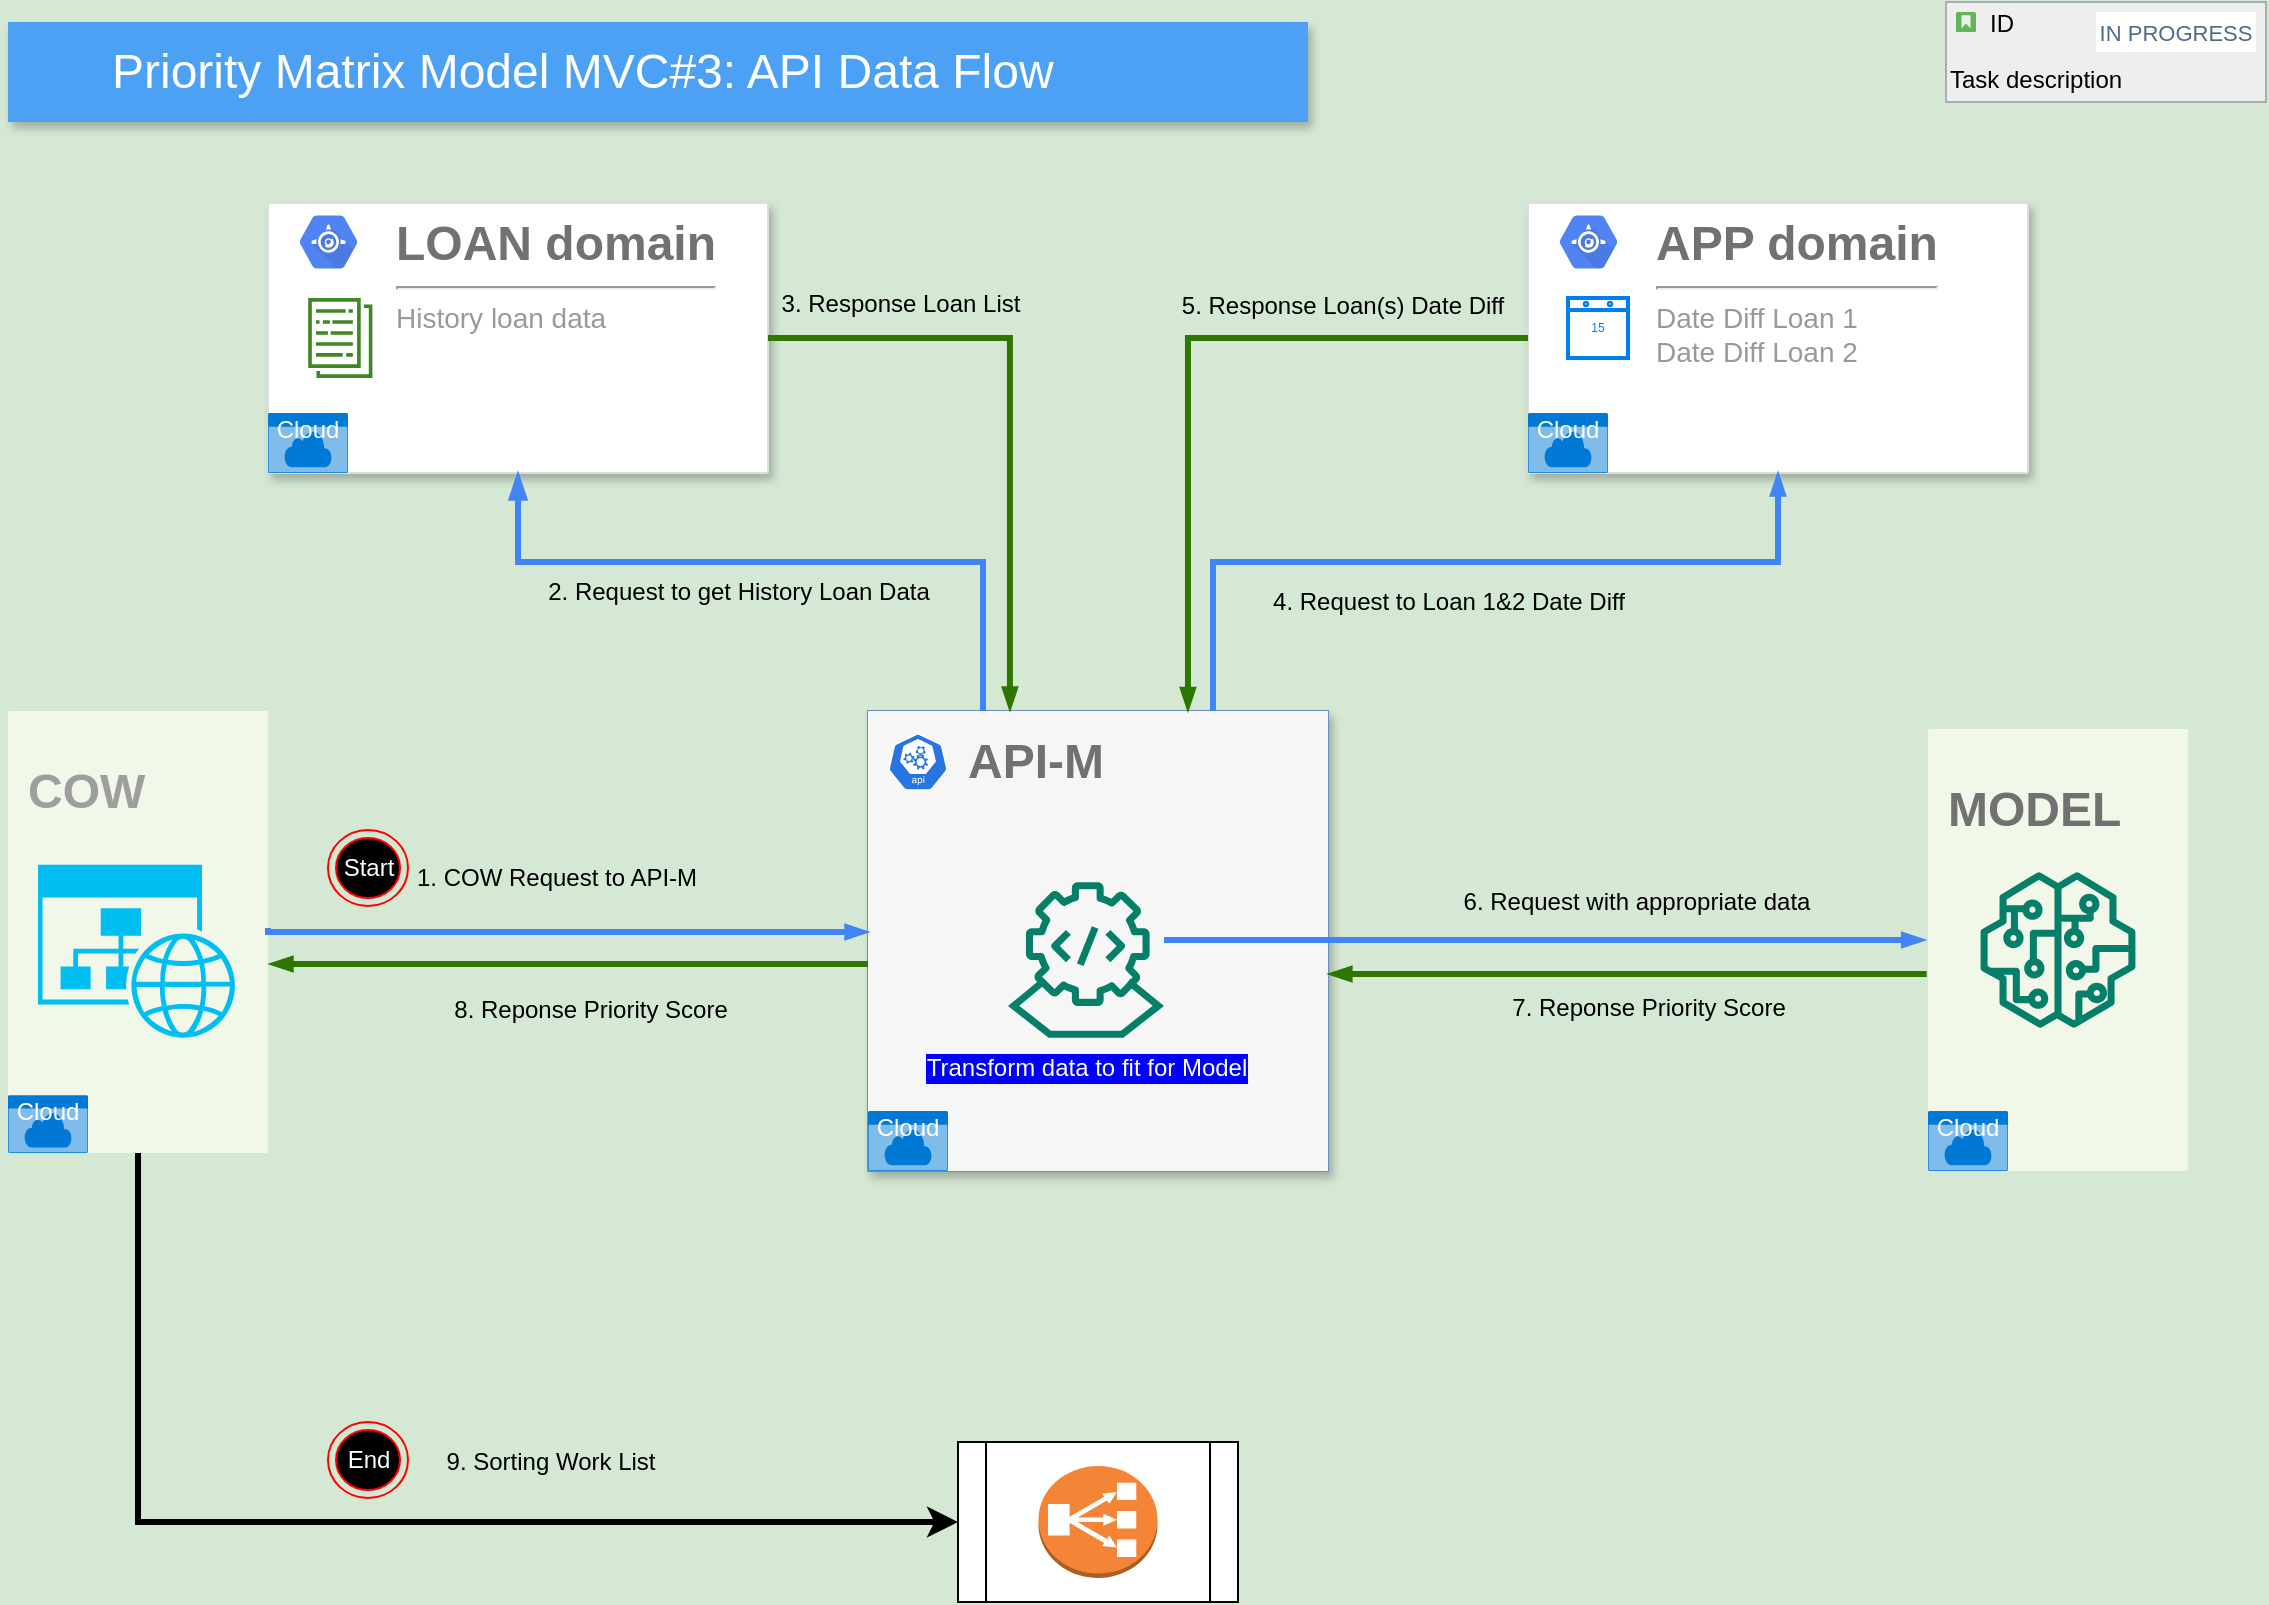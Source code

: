 <mxfile version="21.4.0" type="github">
  <diagram id="f106602c-feb2-e66a-4537-3a34d633f6aa" name="Page-1">
    <mxGraphModel dx="1949" dy="919" grid="1" gridSize="10" guides="1" tooltips="1" connect="1" arrows="1" fold="1" page="1" pageScale="1" pageWidth="1169" pageHeight="827" background="#D5E8D4" math="0" shadow="0">
      <root>
        <mxCell id="0" />
        <mxCell id="1" parent="0" />
        <mxCell id="818" value="&lt;font style=&quot;font-size: 24px;&quot;&gt;Priority Matrix Model MVC#3: API Data Flow&lt;/font&gt;" style="fillColor=#4DA1F5;strokeColor=none;shadow=1;gradientColor=none;fontSize=14;align=left;spacingLeft=50;fontColor=#ffffff;html=1;" parent="1" vertex="1">
          <mxGeometry x="40" y="10" width="650" height="50" as="geometry" />
        </mxCell>
        <mxCell id="991" value="" style="strokeColor=#dddddd;fillColor=#ffffff;shadow=1;strokeWidth=1;rounded=1;absoluteArcSize=1;arcSize=2;fontSize=11;fontColor=#9E9E9E;align=center;html=1;container=0;" parent="1" vertex="1">
          <mxGeometry x="170" y="100.5" width="250" height="135" as="geometry" />
        </mxCell>
        <mxCell id="AcqPu3Vye6vO09F_giCF-1003" value="" style="group;shadow=1;" parent="1" vertex="1" connectable="0">
          <mxGeometry x="40" y="354.5" width="130" height="221" as="geometry" />
        </mxCell>
        <mxCell id="AcqPu3Vye6vO09F_giCF-1007" value="" style="group" parent="AcqPu3Vye6vO09F_giCF-1003" vertex="1" connectable="0">
          <mxGeometry width="130" height="221" as="geometry" />
        </mxCell>
        <mxCell id="997" value="&lt;h2&gt;&lt;font style=&quot;font-size: 24px;&quot;&gt;COW&lt;/font&gt;&lt;/h2&gt;" style="rounded=1;absoluteArcSize=1;arcSize=2;html=1;strokeColor=none;gradientColor=none;shadow=0;dashed=0;fontSize=12;fontColor=#9E9E9E;align=left;verticalAlign=top;spacing=10;spacingTop=-4;fillColor=#F1F8E9;" parent="AcqPu3Vye6vO09F_giCF-1007" vertex="1">
          <mxGeometry width="130" height="221" as="geometry" />
        </mxCell>
        <mxCell id="AcqPu3Vye6vO09F_giCF-1001" value="" style="verticalLabelPosition=bottom;html=1;verticalAlign=top;align=center;strokeColor=none;fillColor=#00BEF2;shape=mxgraph.azure.website_generic;pointerEvents=1;" parent="AcqPu3Vye6vO09F_giCF-1007" vertex="1">
          <mxGeometry x="15" y="76.87" width="100" height="86.478" as="geometry" />
        </mxCell>
        <mxCell id="AcqPu3Vye6vO09F_giCF-1005" value="Cloud" style="html=1;whiteSpace=wrap;strokeColor=none;fillColor=#0079D6;labelPosition=center;verticalLabelPosition=middle;verticalAlign=top;align=center;fontSize=12;outlineConnect=0;spacingTop=-6;fontColor=#FFFFFF;sketch=0;shape=mxgraph.sitemap.cloud;" parent="AcqPu3Vye6vO09F_giCF-1007" vertex="1">
          <mxGeometry y="192.17" width="40" height="28.826" as="geometry" />
        </mxCell>
        <mxCell id="AcqPu3Vye6vO09F_giCF-1015" value="" style="group;shadow=1;" parent="1" vertex="1" connectable="0">
          <mxGeometry x="1000" y="363.5" width="130" height="221" as="geometry" />
        </mxCell>
        <mxCell id="AcqPu3Vye6vO09F_giCF-1010" value="&lt;h2&gt;&lt;b style=&quot;color: rgb(113, 113, 113);&quot;&gt;&lt;font style=&quot;font-size: 24px;&quot;&gt;MODEL&lt;/font&gt;&lt;/b&gt;&lt;br&gt;&lt;/h2&gt;" style="rounded=1;absoluteArcSize=1;arcSize=2;html=1;strokeColor=none;gradientColor=none;shadow=0;dashed=0;fontSize=12;fontColor=#9E9E9E;align=left;verticalAlign=top;spacing=10;spacingTop=-4;fillColor=#F1F8E9;" parent="AcqPu3Vye6vO09F_giCF-1015" vertex="1">
          <mxGeometry width="130" height="221" as="geometry" />
        </mxCell>
        <mxCell id="AcqPu3Vye6vO09F_giCF-1002" value="" style="sketch=0;outlineConnect=0;fontColor=#232F3E;gradientColor=none;fillColor=#067F68;strokeColor=none;dashed=0;verticalLabelPosition=bottom;verticalAlign=top;align=center;html=1;fontSize=12;fontStyle=0;aspect=fixed;pointerEvents=1;shape=mxgraph.aws4.sagemaker_model;" parent="AcqPu3Vye6vO09F_giCF-1015" vertex="1">
          <mxGeometry x="26" y="71.5" width="78" height="78" as="geometry" />
        </mxCell>
        <mxCell id="AcqPu3Vye6vO09F_giCF-1027" value="Cloud" style="html=1;whiteSpace=wrap;strokeColor=none;fillColor=#0079D6;labelPosition=center;verticalLabelPosition=middle;verticalAlign=top;align=center;fontSize=12;outlineConnect=0;spacingTop=-6;fontColor=#FFFFFF;sketch=0;shape=mxgraph.sitemap.cloud;" parent="AcqPu3Vye6vO09F_giCF-1015" vertex="1">
          <mxGeometry y="191" width="40" height="30" as="geometry" />
        </mxCell>
        <mxCell id="AcqPu3Vye6vO09F_giCF-1018" value="" style="group;labelBackgroundColor=none;fillColor=#dae8fc;strokeColor=#6c8ebf;shadow=1;rounded=0;" parent="1" vertex="1" connectable="0">
          <mxGeometry x="470" y="354.5" width="230" height="230" as="geometry" />
        </mxCell>
        <mxCell id="14" value="&lt;b&gt;&lt;font style=&quot;font-size: 24px;&quot;&gt;API-M&lt;/font&gt;&lt;/b&gt;" style="fillColor=#F6F6F6;strokeColor=none;shadow=0;gradientColor=none;fontSize=14;align=left;spacing=10;fontColor=#717171;9E9E9E;verticalAlign=top;spacingTop=-4;fontStyle=0;spacingLeft=40;html=1;" parent="AcqPu3Vye6vO09F_giCF-1018" vertex="1">
          <mxGeometry width="230" height="230" as="geometry" />
        </mxCell>
        <mxCell id="AcqPu3Vye6vO09F_giCF-1016" value="" style="sketch=0;html=1;dashed=0;whitespace=wrap;fillColor=#2875E2;strokeColor=#ffffff;points=[[0.005,0.63,0],[0.1,0.2,0],[0.9,0.2,0],[0.5,0,0],[0.995,0.63,0],[0.72,0.99,0],[0.5,1,0],[0.28,0.99,0]];verticalLabelPosition=bottom;align=center;verticalAlign=top;shape=mxgraph.kubernetes.icon;prIcon=api" parent="AcqPu3Vye6vO09F_giCF-1018" vertex="1">
          <mxGeometry x="10" y="5.5" width="30" height="40" as="geometry" />
        </mxCell>
        <mxCell id="AcqPu3Vye6vO09F_giCF-1017" value="Cloud" style="html=1;whiteSpace=wrap;strokeColor=none;fillColor=#0079D6;labelPosition=center;verticalLabelPosition=middle;verticalAlign=top;align=center;fontSize=12;outlineConnect=0;spacingTop=-6;fontColor=#FFFFFF;sketch=0;shape=mxgraph.sitemap.cloud;" parent="AcqPu3Vye6vO09F_giCF-1018" vertex="1">
          <mxGeometry y="200" width="40" height="30" as="geometry" />
        </mxCell>
        <mxCell id="AcqPu3Vye6vO09F_giCF-1046" value="" style="sketch=0;outlineConnect=0;fontColor=#232F3E;gradientColor=none;fillColor=#067F68;strokeColor=none;dashed=0;verticalLabelPosition=bottom;verticalAlign=top;align=center;html=1;fontSize=12;fontStyle=0;aspect=fixed;shape=mxgraph.aws4.mainframe_modernization_compiler;" parent="AcqPu3Vye6vO09F_giCF-1018" vertex="1">
          <mxGeometry x="70" y="85.5" width="78" height="78" as="geometry" />
        </mxCell>
        <mxCell id="AcqPu3Vye6vO09F_giCF-1050" value="&lt;span style=&quot;&quot;&gt;Transform data to fit for Model&lt;/span&gt;" style="text;html=1;strokeColor=none;fillColor=none;align=center;verticalAlign=middle;whiteSpace=wrap;rounded=0;fontColor=#FFFFFF;labelBackgroundColor=#0000FF;" parent="AcqPu3Vye6vO09F_giCF-1018" vertex="1">
          <mxGeometry x="16.5" y="163.5" width="185" height="30" as="geometry" />
        </mxCell>
        <mxCell id="AcqPu3Vye6vO09F_giCF-1021" style="edgeStyle=elbowEdgeStyle;rounded=0;elbow=vertical;html=1;labelBackgroundColor=none;startFill=1;endArrow=blockThin;endFill=1;jettySize=auto;orthogonalLoop=1;strokeColor=#4284F3;strokeWidth=3;fontSize=12;fontColor=#000000;align=left;dashed=0;exitX=0.25;exitY=0;exitDx=0;exitDy=0;entryX=0.5;entryY=1;entryDx=0;entryDy=0;" parent="1" source="14" target="991" edge="1">
          <mxGeometry relative="1" as="geometry">
            <mxPoint x="180" y="420" as="sourcePoint" />
            <mxPoint x="480" y="422" as="targetPoint" />
            <Array as="points">
              <mxPoint x="440" y="280" />
              <mxPoint x="485" y="360" />
              <mxPoint x="325" y="372" />
              <mxPoint x="315" y="412" />
              <mxPoint x="315" y="362" />
            </Array>
          </mxGeometry>
        </mxCell>
        <mxCell id="AcqPu3Vye6vO09F_giCF-1056" value="&lt;font style=&quot;font-size: 12px;&quot;&gt;2. Request to get History Loan Data&lt;/font&gt;" style="edgeLabel;html=1;align=center;verticalAlign=middle;resizable=0;points=[];fontSize=12;labelBackgroundColor=none;" parent="AcqPu3Vye6vO09F_giCF-1021" vertex="1" connectable="0">
          <mxGeometry x="-0.034" y="-2" relative="1" as="geometry">
            <mxPoint x="-27" y="17" as="offset" />
          </mxGeometry>
        </mxCell>
        <mxCell id="AcqPu3Vye6vO09F_giCF-1023" value="" style="sketch=0;outlineConnect=0;fontColor=#232F3E;gradientColor=none;fillColor=#3F8624;strokeColor=none;dashed=0;verticalLabelPosition=bottom;verticalAlign=top;align=center;html=1;fontSize=12;fontStyle=0;aspect=fixed;pointerEvents=1;shape=mxgraph.aws4.data_set;" parent="1" vertex="1">
          <mxGeometry x="190" y="148" width="32.31" height="40" as="geometry" />
        </mxCell>
        <mxCell id="992" value="&lt;b style=&quot;color: rgb(113, 113, 113); font-size: 14px;&quot;&gt;&lt;font style=&quot;font-size: 24px;&quot;&gt;LOAN domain&lt;/font&gt;&lt;/b&gt;&lt;br&gt;&lt;hr&gt;&lt;font style=&quot;font-size: 14px;&quot;&gt;History loan data&lt;/font&gt;" style="dashed=0;connectable=1;html=1;fillColor=#5184F3;strokeColor=none;shape=mxgraph.gcp2.hexIcon;prIcon=app_engine;part=1;labelPosition=right;verticalLabelPosition=middle;align=left;verticalAlign=top;spacingLeft=5;fontColor=#999999;fontSize=12;spacingTop=-8;movable=1;resizable=1;rotatable=1;deletable=1;editable=1;locked=0;" parent="1" vertex="1">
          <mxGeometry x="178.31" y="100.5" width="44" height="39" as="geometry">
            <mxPoint x="5" y="7" as="offset" />
          </mxGeometry>
        </mxCell>
        <mxCell id="AcqPu3Vye6vO09F_giCF-1026" value="Cloud" style="html=1;whiteSpace=wrap;strokeColor=none;fillColor=#0079D6;labelPosition=center;verticalLabelPosition=middle;verticalAlign=top;align=center;fontSize=12;outlineConnect=0;spacingTop=-6;fontColor=#FFFFFF;sketch=0;shape=mxgraph.sitemap.cloud;" parent="1" vertex="1">
          <mxGeometry x="170" y="205.5" width="40" height="30" as="geometry" />
        </mxCell>
        <mxCell id="AcqPu3Vye6vO09F_giCF-1029" value="" style="strokeColor=#dddddd;fillColor=#ffffff;shadow=1;strokeWidth=1;rounded=1;absoluteArcSize=1;arcSize=2;fontSize=11;fontColor=#9E9E9E;align=center;html=1;container=0;" parent="1" vertex="1">
          <mxGeometry x="800" y="100.5" width="250" height="135" as="geometry" />
        </mxCell>
        <mxCell id="AcqPu3Vye6vO09F_giCF-1031" value="&lt;b style=&quot;color: rgb(113, 113, 113); font-size: 14px;&quot;&gt;&lt;font style=&quot;font-size: 24px;&quot;&gt;APP domain&lt;/font&gt;&lt;/b&gt;&lt;br&gt;&lt;hr&gt;&lt;font style=&quot;font-size: 14px;&quot;&gt;Date Diff Loan 1&lt;br&gt;Date Diff Loan 2&lt;br&gt;&lt;/font&gt;" style="dashed=0;connectable=1;html=1;fillColor=#5184F3;strokeColor=none;shape=mxgraph.gcp2.hexIcon;prIcon=app_engine;part=1;labelPosition=right;verticalLabelPosition=middle;align=left;verticalAlign=top;spacingLeft=5;fontColor=#999999;fontSize=12;spacingTop=-8;movable=1;resizable=1;rotatable=1;deletable=1;editable=1;locked=0;" parent="1" vertex="1">
          <mxGeometry x="808.31" y="100.5" width="44" height="39" as="geometry">
            <mxPoint x="5" y="7" as="offset" />
          </mxGeometry>
        </mxCell>
        <mxCell id="AcqPu3Vye6vO09F_giCF-1032" value="Cloud" style="html=1;whiteSpace=wrap;strokeColor=none;fillColor=#0079D6;labelPosition=center;verticalLabelPosition=middle;verticalAlign=top;align=center;fontSize=12;outlineConnect=0;spacingTop=-6;fontColor=#FFFFFF;sketch=0;shape=mxgraph.sitemap.cloud;" parent="1" vertex="1">
          <mxGeometry x="800" y="205.5" width="40" height="30" as="geometry" />
        </mxCell>
        <mxCell id="AcqPu3Vye6vO09F_giCF-1033" value="" style="html=1;verticalLabelPosition=bottom;align=center;labelBackgroundColor=#ffffff;verticalAlign=top;strokeWidth=2;strokeColor=#0080F0;shadow=0;dashed=0;shape=mxgraph.ios7.icons.calendar;" parent="1" vertex="1">
          <mxGeometry x="820" y="148" width="30" height="30" as="geometry" />
        </mxCell>
        <mxCell id="AcqPu3Vye6vO09F_giCF-1034" style="edgeStyle=elbowEdgeStyle;rounded=0;elbow=vertical;html=1;labelBackgroundColor=none;startFill=1;startSize=4;endArrow=blockThin;endFill=1;endSize=4;jettySize=auto;orthogonalLoop=1;strokeColor=#4284F3;strokeWidth=3;fontSize=12;fontColor=#000000;align=left;dashed=0;entryX=0.5;entryY=1;entryDx=0;entryDy=0;exitX=0.75;exitY=0;exitDx=0;exitDy=0;" parent="1" source="14" target="AcqPu3Vye6vO09F_giCF-1029" edge="1">
          <mxGeometry relative="1" as="geometry">
            <mxPoint x="643" y="360" as="sourcePoint" />
            <mxPoint x="740" y="130" as="targetPoint" />
            <Array as="points">
              <mxPoint x="780" y="280" />
              <mxPoint x="495" y="370" />
              <mxPoint x="335" y="382" />
              <mxPoint x="325" y="422" />
              <mxPoint x="325" y="372" />
            </Array>
          </mxGeometry>
        </mxCell>
        <mxCell id="AcqPu3Vye6vO09F_giCF-1035" value="&lt;font style=&quot;font-size: 12px;&quot;&gt;4. Request to Loan 1&amp;amp;2 Date Diff&lt;/font&gt;" style="edgeLabel;html=1;align=center;verticalAlign=middle;resizable=0;points=[];fontSize=12;labelBackgroundColor=none;" parent="AcqPu3Vye6vO09F_giCF-1034" vertex="1" connectable="0">
          <mxGeometry x="-0.034" y="-2" relative="1" as="geometry">
            <mxPoint x="-2" y="18" as="offset" />
          </mxGeometry>
        </mxCell>
        <mxCell id="AcqPu3Vye6vO09F_giCF-1038" style="edgeStyle=elbowEdgeStyle;rounded=0;elbow=vertical;html=1;labelBackgroundColor=none;startFill=1;startSize=4;endArrow=blockThin;endFill=1;endSize=4;jettySize=auto;orthogonalLoop=1;strokeColor=#2D7600;strokeWidth=3;fontSize=12;fontColor=#000000;align=left;dashed=0;entryX=0.626;entryY=-0.001;entryDx=0;entryDy=0;fillColor=#60a917;entryPerimeter=0;exitX=0;exitY=0.5;exitDx=0;exitDy=0;" parent="1" source="AcqPu3Vye6vO09F_giCF-1029" edge="1">
          <mxGeometry relative="1" as="geometry">
            <mxPoint x="816" y="168" as="sourcePoint" />
            <mxPoint x="629.98" y="354.27" as="targetPoint" />
            <Array as="points">
              <mxPoint x="706" y="168" />
              <mxPoint x="521" y="380" />
              <mxPoint x="361" y="392" />
              <mxPoint x="351" y="432" />
              <mxPoint x="351" y="382" />
            </Array>
          </mxGeometry>
        </mxCell>
        <mxCell id="AcqPu3Vye6vO09F_giCF-1039" value="&lt;font style=&quot;font-size: 12px;&quot;&gt;5. Response Loan(s) Date Diff&lt;/font&gt;" style="edgeLabel;html=1;align=center;verticalAlign=middle;resizable=0;points=[];fontSize=12;labelBackgroundColor=none;" parent="AcqPu3Vye6vO09F_giCF-1038" vertex="1" connectable="0">
          <mxGeometry x="-0.034" y="-2" relative="1" as="geometry">
            <mxPoint x="79" y="-18" as="offset" />
          </mxGeometry>
        </mxCell>
        <mxCell id="AcqPu3Vye6vO09F_giCF-1040" style="edgeStyle=elbowEdgeStyle;rounded=0;elbow=vertical;html=1;labelBackgroundColor=none;startFill=1;startSize=4;endArrow=blockThin;endFill=1;endSize=4;jettySize=auto;orthogonalLoop=1;strokeColor=#4284F3;strokeWidth=3;fontSize=12;fontColor=#000000;align=left;dashed=0;exitX=1;exitY=0.25;exitDx=0;exitDy=0;entryX=0;entryY=0.259;entryDx=0;entryDy=0;entryPerimeter=0;" parent="1" edge="1">
          <mxGeometry relative="1" as="geometry">
            <mxPoint x="170" y="463" as="sourcePoint" />
            <mxPoint x="470" y="465.07" as="targetPoint" />
            <Array as="points">
              <mxPoint x="215" y="465" />
              <mxPoint x="475" y="403" />
              <mxPoint x="315" y="415" />
              <mxPoint x="305" y="455" />
              <mxPoint x="305" y="405" />
            </Array>
          </mxGeometry>
        </mxCell>
        <mxCell id="AcqPu3Vye6vO09F_giCF-1055" value="&lt;font style=&quot;font-size: 12px;&quot;&gt;1. COW Request to API-M&lt;/font&gt;" style="edgeLabel;html=1;align=center;verticalAlign=middle;resizable=0;points=[];fontSize=12;labelBackgroundColor=none;" parent="AcqPu3Vye6vO09F_giCF-1040" vertex="1" connectable="0">
          <mxGeometry x="-0.034" y="-2" relative="1" as="geometry">
            <mxPoint y="-29" as="offset" />
          </mxGeometry>
        </mxCell>
        <mxCell id="AcqPu3Vye6vO09F_giCF-1042" style="edgeStyle=elbowEdgeStyle;rounded=0;elbow=vertical;html=1;labelBackgroundColor=none;startFill=1;startSize=4;endArrow=blockThin;endFill=1;endSize=4;jettySize=auto;orthogonalLoop=1;strokeColor=#2D7600;strokeWidth=3;fontSize=12;fontColor=#000000;align=left;dashed=0;entryX=0.452;entryY=-0.002;entryDx=0;entryDy=0;fillColor=#60a917;entryPerimeter=0;" parent="1" edge="1">
          <mxGeometry relative="1" as="geometry">
            <mxPoint x="420" y="168" as="sourcePoint" />
            <mxPoint x="540.96" y="354.04" as="targetPoint" />
            <Array as="points">
              <mxPoint x="467" y="168" />
              <mxPoint x="457" y="130" />
              <mxPoint x="462" y="350" />
              <mxPoint x="302" y="362" />
              <mxPoint x="292" y="402" />
              <mxPoint x="292" y="352" />
            </Array>
          </mxGeometry>
        </mxCell>
        <mxCell id="AcqPu3Vye6vO09F_giCF-1043" value="&lt;font style=&quot;font-size: 12px;&quot;&gt;3. Response Loan List&lt;/font&gt;" style="edgeLabel;html=1;align=center;verticalAlign=middle;resizable=0;points=[];fontSize=12;labelBackgroundColor=none;" parent="AcqPu3Vye6vO09F_giCF-1042" vertex="1" connectable="0">
          <mxGeometry x="-0.034" y="-2" relative="1" as="geometry">
            <mxPoint x="-53" y="-45" as="offset" />
          </mxGeometry>
        </mxCell>
        <mxCell id="AcqPu3Vye6vO09F_giCF-1051" style="edgeStyle=elbowEdgeStyle;rounded=0;elbow=vertical;html=1;labelBackgroundColor=none;startFill=1;startSize=4;endArrow=blockThin;endFill=1;endSize=4;jettySize=auto;orthogonalLoop=1;strokeColor=#4284F3;strokeWidth=3;fontSize=12;fontColor=#000000;align=left;dashed=0;entryX=-0.013;entryY=0.254;entryDx=0;entryDy=0;entryPerimeter=0;" parent="1" source="AcqPu3Vye6vO09F_giCF-1046" edge="1">
          <mxGeometry relative="1" as="geometry">
            <mxPoint x="579" y="497.14" as="sourcePoint" />
            <mxPoint x="998.31" y="468.634" as="targetPoint" />
            <Array as="points">
              <mxPoint x="790" y="469" />
              <mxPoint x="505" y="429" />
              <mxPoint x="345" y="441" />
              <mxPoint x="335" y="481" />
              <mxPoint x="335" y="431" />
            </Array>
          </mxGeometry>
        </mxCell>
        <mxCell id="AcqPu3Vye6vO09F_giCF-1052" value="&lt;font style=&quot;font-size: 12px;&quot;&gt;6. Request with appropriate data&lt;/font&gt;" style="edgeLabel;html=1;align=center;verticalAlign=middle;resizable=0;points=[];fontSize=12;labelBackgroundColor=none;" parent="AcqPu3Vye6vO09F_giCF-1051" vertex="1" connectable="0">
          <mxGeometry x="-0.034" y="-2" relative="1" as="geometry">
            <mxPoint x="52" y="-21" as="offset" />
          </mxGeometry>
        </mxCell>
        <mxCell id="AcqPu3Vye6vO09F_giCF-1053" style="edgeStyle=elbowEdgeStyle;rounded=0;elbow=vertical;html=1;labelBackgroundColor=none;startFill=1;startSize=4;endArrow=blockThin;endFill=1;endSize=4;jettySize=auto;orthogonalLoop=1;strokeColor=#2D7600;strokeWidth=3;fontSize=12;fontColor=#000000;align=left;dashed=0;entryX=1.002;entryY=0.703;entryDx=0;entryDy=0;fillColor=#60a917;entryPerimeter=0;exitX=-0.005;exitY=0.69;exitDx=0;exitDy=0;exitPerimeter=0;" parent="1" edge="1">
          <mxGeometry relative="1" as="geometry">
            <mxPoint x="999.35" y="485.99" as="sourcePoint" />
            <mxPoint x="700.46" y="486.19" as="targetPoint" />
            <Array as="points">
              <mxPoint x="840" y="486" />
              <mxPoint x="641" y="692" />
              <mxPoint x="481" y="704" />
              <mxPoint x="471" y="744" />
              <mxPoint x="471" y="694" />
            </Array>
          </mxGeometry>
        </mxCell>
        <mxCell id="AcqPu3Vye6vO09F_giCF-1054" value="&lt;font style=&quot;font-size: 12px;&quot;&gt;7. Reponse Priority Score&lt;/font&gt;" style="edgeLabel;html=1;align=center;verticalAlign=middle;resizable=0;points=[];fontSize=12;labelBackgroundColor=none;" parent="AcqPu3Vye6vO09F_giCF-1053" vertex="1" connectable="0">
          <mxGeometry x="-0.034" y="-2" relative="1" as="geometry">
            <mxPoint x="5" y="19" as="offset" />
          </mxGeometry>
        </mxCell>
        <mxCell id="AcqPu3Vye6vO09F_giCF-1057" style="edgeStyle=elbowEdgeStyle;rounded=0;elbow=vertical;html=1;labelBackgroundColor=none;startFill=1;startSize=4;endArrow=blockThin;endFill=1;endSize=4;jettySize=auto;orthogonalLoop=1;strokeColor=#2D7600;strokeWidth=3;fontSize=12;fontColor=#000000;align=left;dashed=0;entryX=1.002;entryY=0.703;entryDx=0;entryDy=0;fillColor=#60a917;entryPerimeter=0;exitX=-0.005;exitY=0.69;exitDx=0;exitDy=0;exitPerimeter=0;" parent="1" edge="1">
          <mxGeometry relative="1" as="geometry">
            <mxPoint x="470" y="481" as="sourcePoint" />
            <mxPoint x="171" y="481" as="targetPoint" />
            <Array as="points">
              <mxPoint x="311" y="481" />
              <mxPoint x="112" y="687" />
              <mxPoint x="-48" y="699" />
              <mxPoint x="-58" y="739" />
              <mxPoint x="-58" y="689" />
            </Array>
          </mxGeometry>
        </mxCell>
        <mxCell id="AcqPu3Vye6vO09F_giCF-1058" value="&lt;font style=&quot;font-size: 12px;&quot;&gt;8. Reponse Priority Score&lt;/font&gt;" style="edgeLabel;html=1;align=center;verticalAlign=middle;resizable=0;points=[];fontSize=12;labelBackgroundColor=none;" parent="AcqPu3Vye6vO09F_giCF-1057" vertex="1" connectable="0">
          <mxGeometry x="-0.034" y="-2" relative="1" as="geometry">
            <mxPoint x="5" y="25" as="offset" />
          </mxGeometry>
        </mxCell>
        <mxCell id="AcqPu3Vye6vO09F_giCF-1059" value="" style="shape=process;whiteSpace=wrap;html=1;backgroundOutline=1;" parent="1" vertex="1">
          <mxGeometry x="515" y="720" width="140" height="80" as="geometry" />
        </mxCell>
        <mxCell id="AcqPu3Vye6vO09F_giCF-1060" value="9. Sorting Work List" style="edgeStyle=orthogonalEdgeStyle;rounded=0;orthogonalLoop=1;jettySize=auto;html=1;fontSize=12;strokeWidth=3;labelBackgroundColor=none;" parent="1" source="997" target="AcqPu3Vye6vO09F_giCF-1059" edge="1">
          <mxGeometry x="0.31" y="30" relative="1" as="geometry">
            <Array as="points">
              <mxPoint x="105" y="760" />
            </Array>
            <mxPoint x="1" as="offset" />
          </mxGeometry>
        </mxCell>
        <mxCell id="AcqPu3Vye6vO09F_giCF-1066" value="" style="outlineConnect=0;dashed=0;verticalLabelPosition=bottom;verticalAlign=top;align=center;html=1;shape=mxgraph.aws3.classic_load_balancer;fillColor=#F58536;gradientColor=none;" parent="1" vertex="1">
          <mxGeometry x="555.25" y="732" width="59.5" height="56" as="geometry" />
        </mxCell>
        <mxCell id="AcqPu3Vye6vO09F_giCF-1068" value="End" style="ellipse;html=1;shape=endState;fillColor=#000000;strokeColor=#ff0000;fontColor=#FFFFFF;" parent="1" vertex="1">
          <mxGeometry x="200" y="710" width="40" height="38" as="geometry" />
        </mxCell>
        <mxCell id="AcqPu3Vye6vO09F_giCF-1069" value="Start" style="ellipse;html=1;shape=endState;fillColor=#000000;strokeColor=#ff0000;fontColor=#FFFFFF;" parent="1" vertex="1">
          <mxGeometry x="200" y="414" width="40" height="38" as="geometry" />
        </mxCell>
        <mxCell id="ZOqoAVmWqrzrm89aGale-999" value="Task description" style="html=1;shadow=0;dashed=0;shape=mxgraph.atlassian.issue;issueType=story;issuePriority=blocker;issueStatus=inProgress;verticalAlign=top;align=left;whiteSpace=wrap;overflow=hidden;spacingTop=25;strokeColor=#A8ADB0;fillColor=#EEEEEE;fontSize=12;backgroundOutline=1;sketch=0;" parent="1" vertex="1">
          <mxGeometry x="1009" width="160" height="50" as="geometry" />
        </mxCell>
        <mxCell id="ZOqoAVmWqrzrm89aGale-1000" value="ID" style="strokeColor=none;fillColor=none;part=1;resizable=0;align=left;autosize=1;points=[];deletable=0;connectable=0;" parent="ZOqoAVmWqrzrm89aGale-999" vertex="1">
          <mxGeometry width="60" height="20" relative="1" as="geometry">
            <mxPoint x="20" as="offset" />
          </mxGeometry>
        </mxCell>
      </root>
    </mxGraphModel>
  </diagram>
</mxfile>
